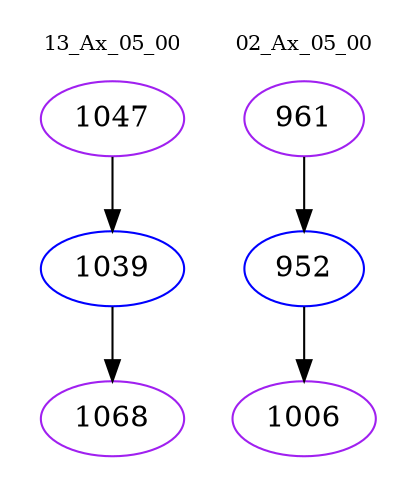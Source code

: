 digraph{
subgraph cluster_0 {
color = white
label = "13_Ax_05_00";
fontsize=10;
T0_1047 [label="1047", color="purple"]
T0_1047 -> T0_1039 [color="black"]
T0_1039 [label="1039", color="blue"]
T0_1039 -> T0_1068 [color="black"]
T0_1068 [label="1068", color="purple"]
}
subgraph cluster_1 {
color = white
label = "02_Ax_05_00";
fontsize=10;
T1_961 [label="961", color="purple"]
T1_961 -> T1_952 [color="black"]
T1_952 [label="952", color="blue"]
T1_952 -> T1_1006 [color="black"]
T1_1006 [label="1006", color="purple"]
}
}
